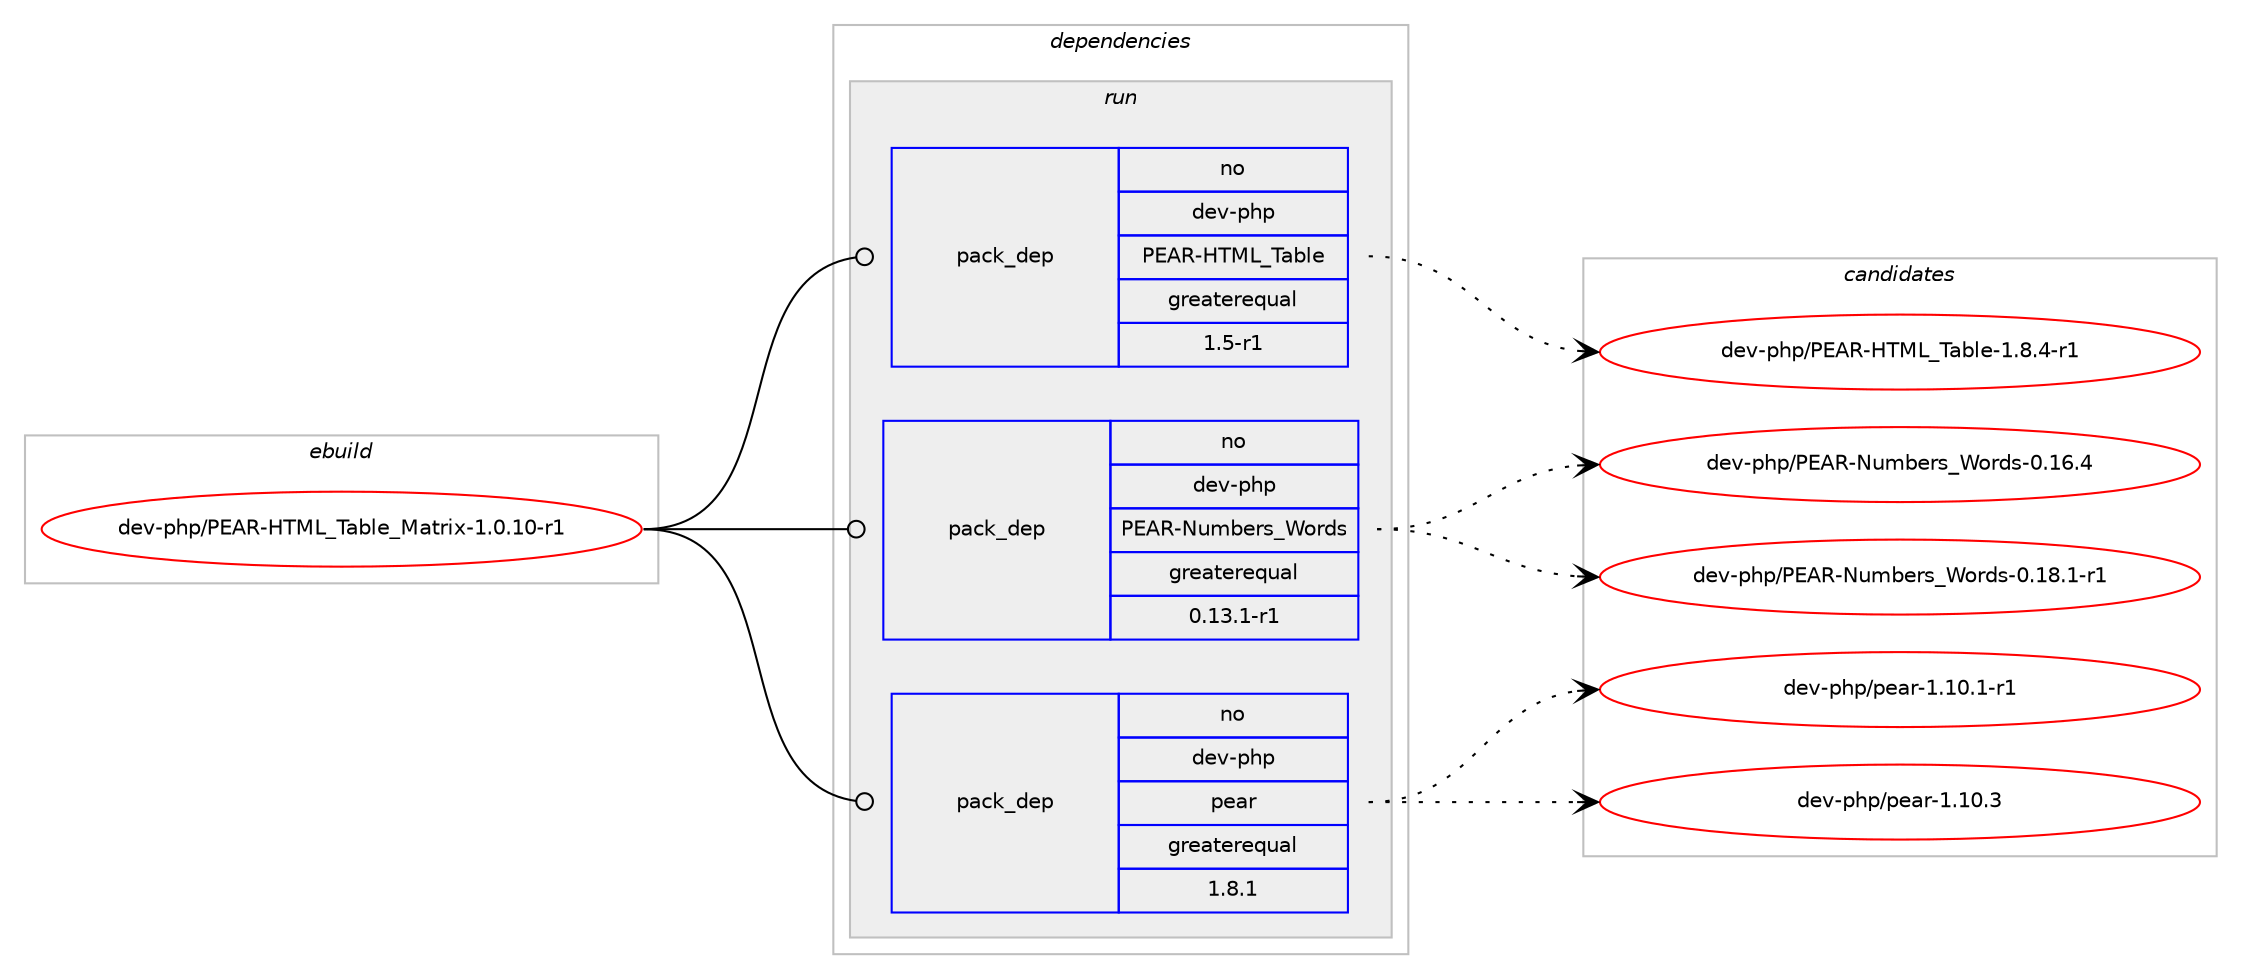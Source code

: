 digraph prolog {

# *************
# Graph options
# *************

newrank=true;
concentrate=true;
compound=true;
graph [rankdir=LR,fontname=Helvetica,fontsize=10,ranksep=1.5];#, ranksep=2.5, nodesep=0.2];
edge  [arrowhead=vee];
node  [fontname=Helvetica,fontsize=10];

# **********
# The ebuild
# **********

subgraph cluster_leftcol {
color=gray;
rank=same;
label=<<i>ebuild</i>>;
id [label="dev-php/PEAR-HTML_Table_Matrix-1.0.10-r1", color=red, width=4, href="../dev-php/PEAR-HTML_Table_Matrix-1.0.10-r1.svg"];
}

# ****************
# The dependencies
# ****************

subgraph cluster_midcol {
color=gray;
label=<<i>dependencies</i>>;
subgraph cluster_compile {
fillcolor="#eeeeee";
style=filled;
label=<<i>compile</i>>;
}
subgraph cluster_compileandrun {
fillcolor="#eeeeee";
style=filled;
label=<<i>compile and run</i>>;
}
subgraph cluster_run {
fillcolor="#eeeeee";
style=filled;
label=<<i>run</i>>;
subgraph pack109881 {
dependency141926 [label=<<TABLE BORDER="0" CELLBORDER="1" CELLSPACING="0" CELLPADDING="4" WIDTH="220"><TR><TD ROWSPAN="6" CELLPADDING="30">pack_dep</TD></TR><TR><TD WIDTH="110">no</TD></TR><TR><TD>dev-php</TD></TR><TR><TD>PEAR-HTML_Table</TD></TR><TR><TD>greaterequal</TD></TR><TR><TD>1.5-r1</TD></TR></TABLE>>, shape=none, color=blue];
}
id:e -> dependency141926:w [weight=20,style="solid",arrowhead="odot"];
subgraph pack109882 {
dependency141927 [label=<<TABLE BORDER="0" CELLBORDER="1" CELLSPACING="0" CELLPADDING="4" WIDTH="220"><TR><TD ROWSPAN="6" CELLPADDING="30">pack_dep</TD></TR><TR><TD WIDTH="110">no</TD></TR><TR><TD>dev-php</TD></TR><TR><TD>PEAR-Numbers_Words</TD></TR><TR><TD>greaterequal</TD></TR><TR><TD>0.13.1-r1</TD></TR></TABLE>>, shape=none, color=blue];
}
id:e -> dependency141927:w [weight=20,style="solid",arrowhead="odot"];
subgraph pack109883 {
dependency141928 [label=<<TABLE BORDER="0" CELLBORDER="1" CELLSPACING="0" CELLPADDING="4" WIDTH="220"><TR><TD ROWSPAN="6" CELLPADDING="30">pack_dep</TD></TR><TR><TD WIDTH="110">no</TD></TR><TR><TD>dev-php</TD></TR><TR><TD>pear</TD></TR><TR><TD>greaterequal</TD></TR><TR><TD>1.8.1</TD></TR></TABLE>>, shape=none, color=blue];
}
id:e -> dependency141928:w [weight=20,style="solid",arrowhead="odot"];
}
}

# **************
# The candidates
# **************

subgraph cluster_choices {
rank=same;
color=gray;
label=<<i>candidates</i>>;

subgraph choice109881 {
color=black;
nodesep=1;
choice1001011184511210411247806965824572847776958497981081014549465646524511449 [label="dev-php/PEAR-HTML_Table-1.8.4-r1", color=red, width=4,href="../dev-php/PEAR-HTML_Table-1.8.4-r1.svg"];
dependency141926:e -> choice1001011184511210411247806965824572847776958497981081014549465646524511449:w [style=dotted,weight="100"];
}
subgraph choice109882 {
color=black;
nodesep=1;
choice100101118451121041124780696582457811710998101114115958711111410011545484649544652 [label="dev-php/PEAR-Numbers_Words-0.16.4", color=red, width=4,href="../dev-php/PEAR-Numbers_Words-0.16.4.svg"];
choice1001011184511210411247806965824578117109981011141159587111114100115454846495646494511449 [label="dev-php/PEAR-Numbers_Words-0.18.1-r1", color=red, width=4,href="../dev-php/PEAR-Numbers_Words-0.18.1-r1.svg"];
dependency141927:e -> choice100101118451121041124780696582457811710998101114115958711111410011545484649544652:w [style=dotted,weight="100"];
dependency141927:e -> choice1001011184511210411247806965824578117109981011141159587111114100115454846495646494511449:w [style=dotted,weight="100"];
}
subgraph choice109883 {
color=black;
nodesep=1;
choice100101118451121041124711210197114454946494846494511449 [label="dev-php/pear-1.10.1-r1", color=red, width=4,href="../dev-php/pear-1.10.1-r1.svg"];
choice10010111845112104112471121019711445494649484651 [label="dev-php/pear-1.10.3", color=red, width=4,href="../dev-php/pear-1.10.3.svg"];
dependency141928:e -> choice100101118451121041124711210197114454946494846494511449:w [style=dotted,weight="100"];
dependency141928:e -> choice10010111845112104112471121019711445494649484651:w [style=dotted,weight="100"];
}
}

}
